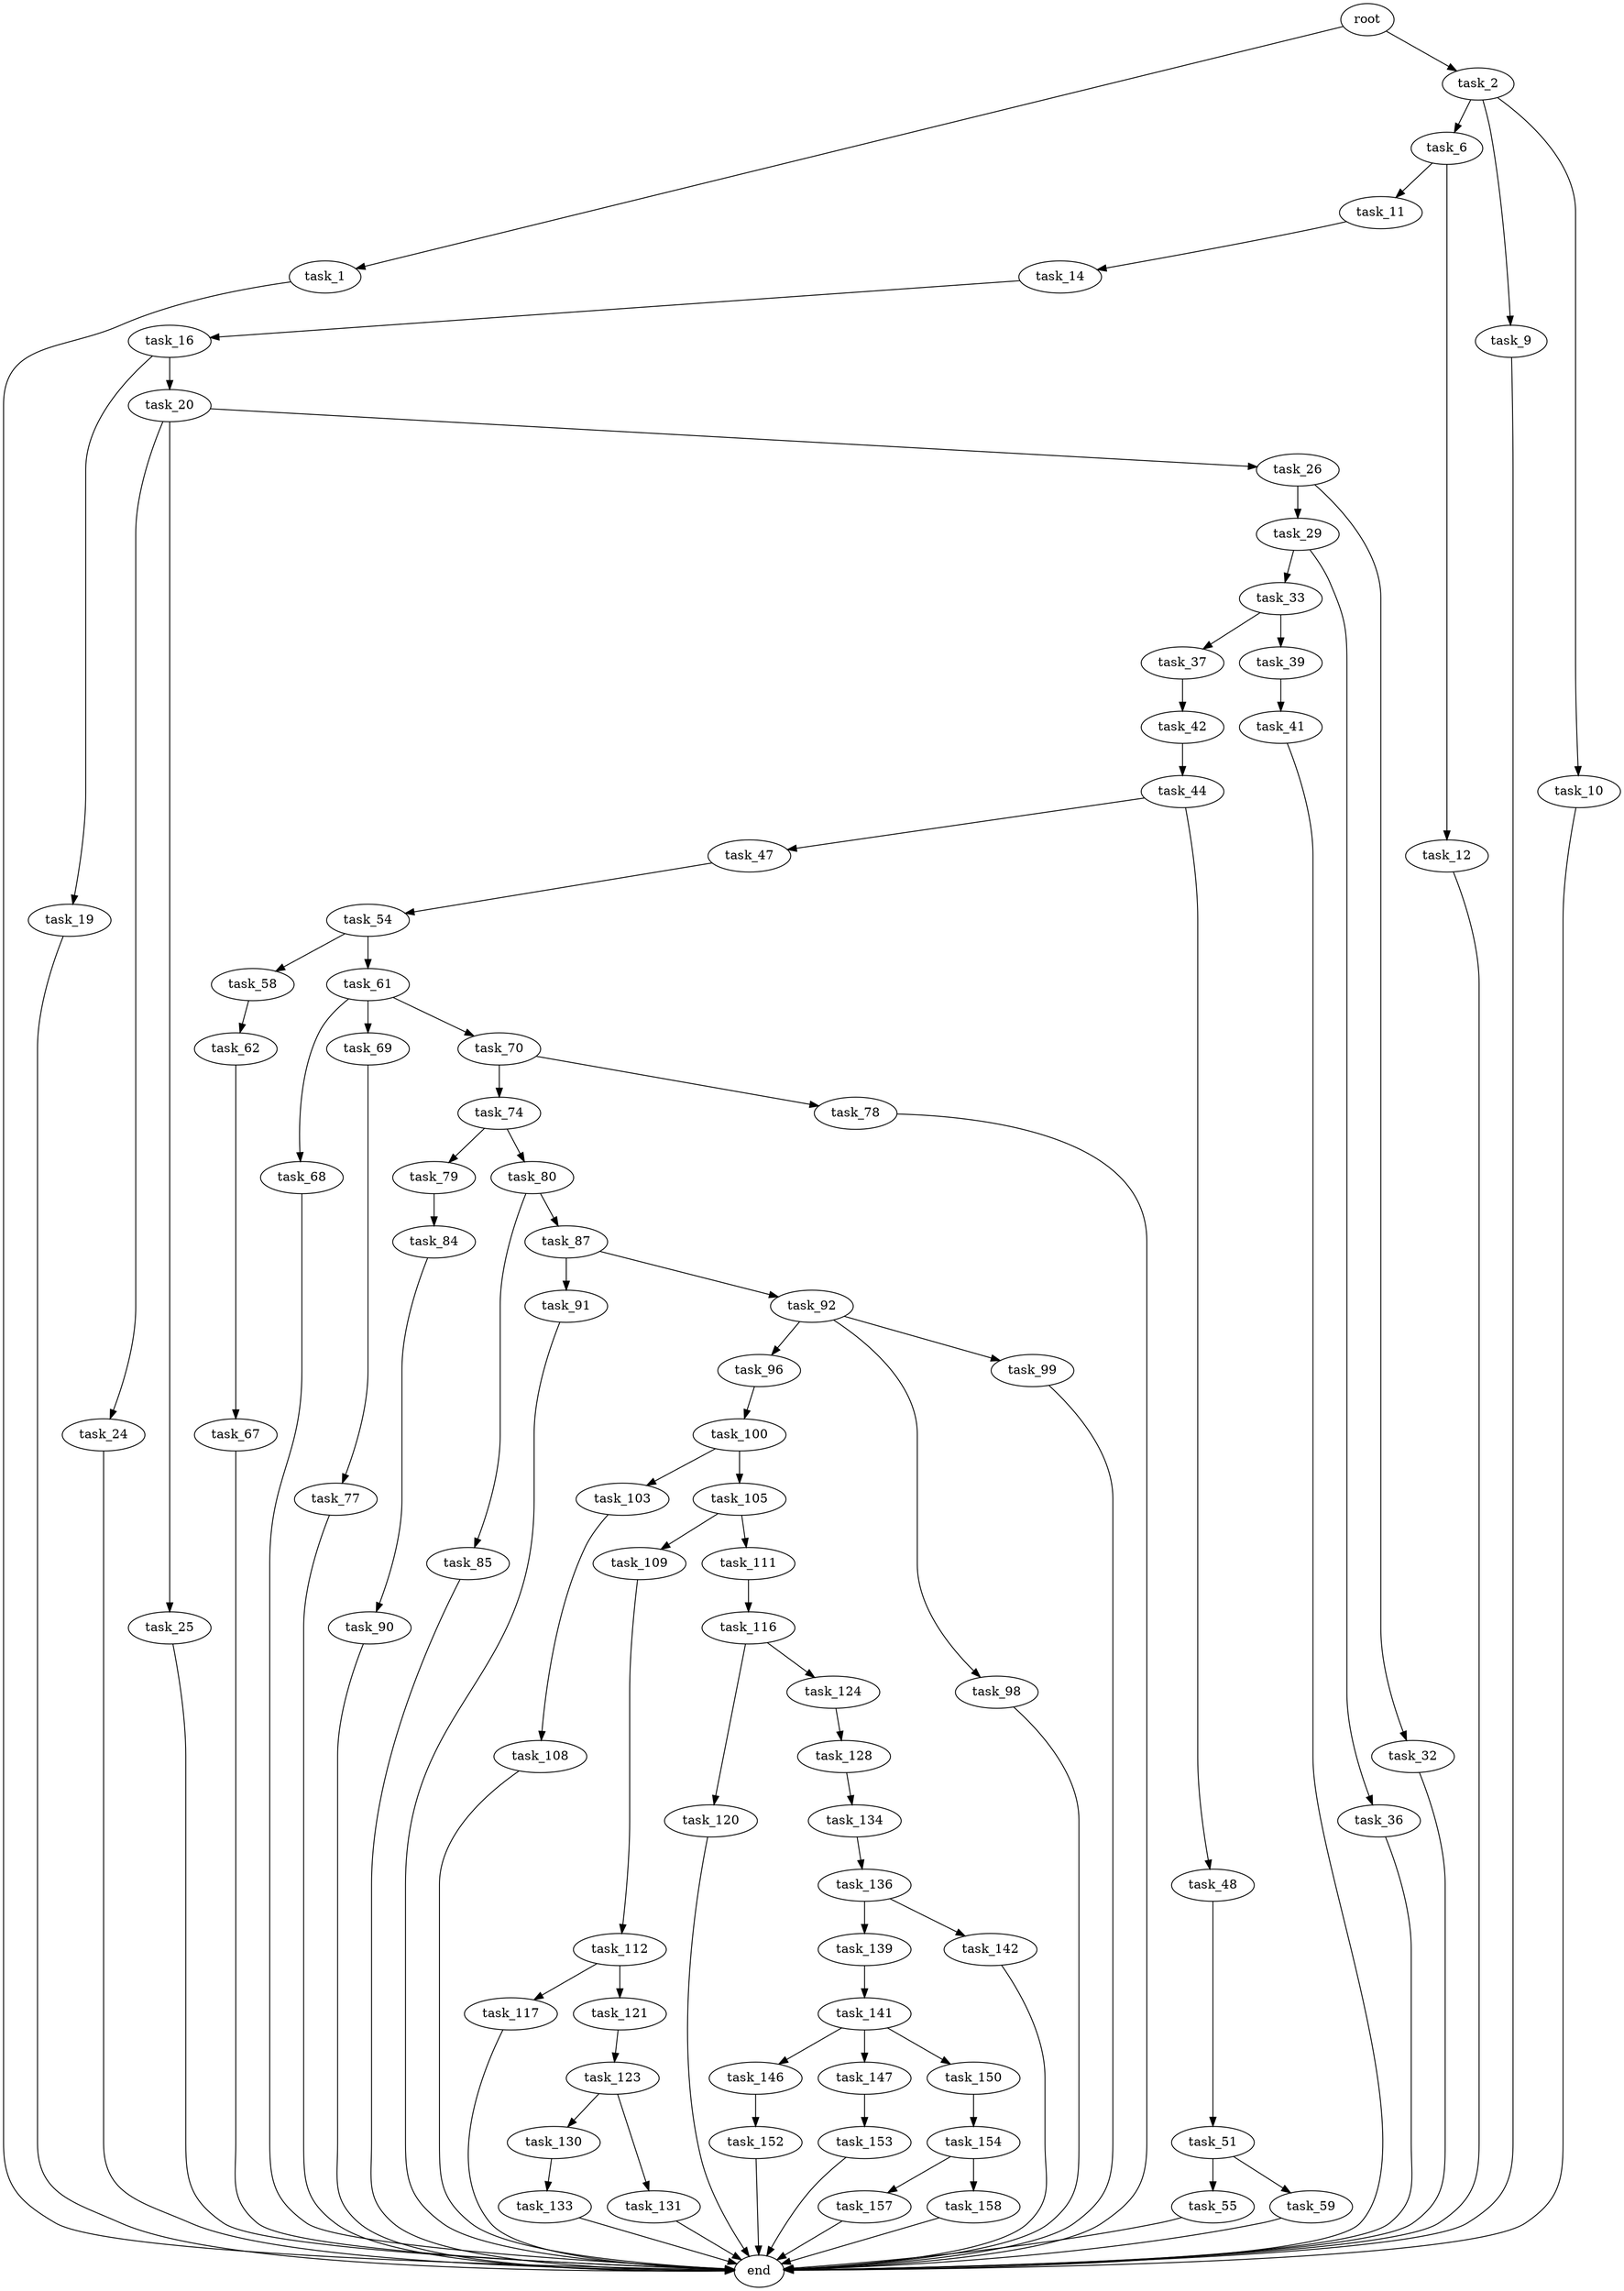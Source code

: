 digraph G {
  root [size="0.000000"];
  task_1 [size="578272507967.000000"];
  task_2 [size="3593321214.000000"];
  task_6 [size="3562124996.000000"];
  task_9 [size="28991029248.000000"];
  task_10 [size="8036945703.000000"];
  task_11 [size="28991029248.000000"];
  task_12 [size="18766979711.000000"];
  task_14 [size="134217728000.000000"];
  task_16 [size="4549698811.000000"];
  task_19 [size="8589934592.000000"];
  task_20 [size="12681370321.000000"];
  task_24 [size="20391258363.000000"];
  task_25 [size="5710366060.000000"];
  task_26 [size="851613957056.000000"];
  task_29 [size="919822683.000000"];
  task_32 [size="8589934592.000000"];
  task_33 [size="782757789696.000000"];
  task_36 [size="85426483997.000000"];
  task_37 [size="153332623937.000000"];
  task_39 [size="21868039366.000000"];
  task_41 [size="27881434654.000000"];
  task_42 [size="68601805745.000000"];
  task_44 [size="191556006438.000000"];
  task_47 [size="8589934592.000000"];
  task_48 [size="76029242706.000000"];
  task_51 [size="7755737062.000000"];
  task_54 [size="60708886690.000000"];
  task_55 [size="782757789696.000000"];
  task_58 [size="1269248590.000000"];
  task_59 [size="32547905929.000000"];
  task_61 [size="1073741824000.000000"];
  task_62 [size="18375529525.000000"];
  task_67 [size="10011140097.000000"];
  task_68 [size="14019154680.000000"];
  task_69 [size="782757789696.000000"];
  task_70 [size="30117378611.000000"];
  task_74 [size="18811232971.000000"];
  task_77 [size="42889219496.000000"];
  task_78 [size="9162691777.000000"];
  task_79 [size="766997526742.000000"];
  task_80 [size="5713188060.000000"];
  task_84 [size="20566449633.000000"];
  task_85 [size="231928233984.000000"];
  task_87 [size="356408826866.000000"];
  task_90 [size="106399100450.000000"];
  task_91 [size="196238010225.000000"];
  task_92 [size="217774646852.000000"];
  task_96 [size="368293445632.000000"];
  task_98 [size="13771367814.000000"];
  task_99 [size="549755813888.000000"];
  task_100 [size="28991029248.000000"];
  task_103 [size="32852679898.000000"];
  task_105 [size="368293445632.000000"];
  task_108 [size="134217728000.000000"];
  task_109 [size="16420951074.000000"];
  task_111 [size="68719476736.000000"];
  task_112 [size="5725353771.000000"];
  task_116 [size="1147145813.000000"];
  task_117 [size="32182879437.000000"];
  task_120 [size="20788904238.000000"];
  task_121 [size="549755813888.000000"];
  task_123 [size="1103184510382.000000"];
  task_124 [size="202815437426.000000"];
  task_128 [size="1118278620.000000"];
  task_130 [size="5952783918.000000"];
  task_131 [size="1073741824000.000000"];
  task_133 [size="19440819560.000000"];
  task_134 [size="107533026733.000000"];
  task_136 [size="5243948887.000000"];
  task_139 [size="2621824052.000000"];
  task_141 [size="11903199115.000000"];
  task_142 [size="122005116193.000000"];
  task_146 [size="1049103709920.000000"];
  task_147 [size="25568456097.000000"];
  task_150 [size="604600023875.000000"];
  task_152 [size="272441561537.000000"];
  task_153 [size="312851980808.000000"];
  task_154 [size="30921807271.000000"];
  task_157 [size="782757789696.000000"];
  task_158 [size="416231942942.000000"];
  end [size="0.000000"];

  root -> task_1 [size="1.000000"];
  root -> task_2 [size="1.000000"];
  task_1 -> end [size="1.000000"];
  task_2 -> task_6 [size="75497472.000000"];
  task_2 -> task_9 [size="75497472.000000"];
  task_2 -> task_10 [size="75497472.000000"];
  task_6 -> task_11 [size="75497472.000000"];
  task_6 -> task_12 [size="75497472.000000"];
  task_9 -> end [size="1.000000"];
  task_10 -> end [size="1.000000"];
  task_11 -> task_14 [size="75497472.000000"];
  task_12 -> end [size="1.000000"];
  task_14 -> task_16 [size="209715200.000000"];
  task_16 -> task_19 [size="411041792.000000"];
  task_16 -> task_20 [size="411041792.000000"];
  task_19 -> end [size="1.000000"];
  task_20 -> task_24 [size="209715200.000000"];
  task_20 -> task_25 [size="209715200.000000"];
  task_20 -> task_26 [size="209715200.000000"];
  task_24 -> end [size="1.000000"];
  task_25 -> end [size="1.000000"];
  task_26 -> task_29 [size="679477248.000000"];
  task_26 -> task_32 [size="679477248.000000"];
  task_29 -> task_33 [size="33554432.000000"];
  task_29 -> task_36 [size="33554432.000000"];
  task_32 -> end [size="1.000000"];
  task_33 -> task_37 [size="679477248.000000"];
  task_33 -> task_39 [size="679477248.000000"];
  task_36 -> end [size="1.000000"];
  task_37 -> task_42 [size="411041792.000000"];
  task_39 -> task_41 [size="536870912.000000"];
  task_41 -> end [size="1.000000"];
  task_42 -> task_44 [size="134217728.000000"];
  task_44 -> task_47 [size="134217728.000000"];
  task_44 -> task_48 [size="134217728.000000"];
  task_47 -> task_54 [size="33554432.000000"];
  task_48 -> task_51 [size="209715200.000000"];
  task_51 -> task_55 [size="33554432.000000"];
  task_51 -> task_59 [size="33554432.000000"];
  task_54 -> task_58 [size="209715200.000000"];
  task_54 -> task_61 [size="209715200.000000"];
  task_55 -> end [size="1.000000"];
  task_58 -> task_62 [size="75497472.000000"];
  task_59 -> end [size="1.000000"];
  task_61 -> task_68 [size="838860800.000000"];
  task_61 -> task_69 [size="838860800.000000"];
  task_61 -> task_70 [size="838860800.000000"];
  task_62 -> task_67 [size="411041792.000000"];
  task_67 -> end [size="1.000000"];
  task_68 -> end [size="1.000000"];
  task_69 -> task_77 [size="679477248.000000"];
  task_70 -> task_74 [size="536870912.000000"];
  task_70 -> task_78 [size="536870912.000000"];
  task_74 -> task_79 [size="301989888.000000"];
  task_74 -> task_80 [size="301989888.000000"];
  task_77 -> end [size="1.000000"];
  task_78 -> end [size="1.000000"];
  task_79 -> task_84 [size="536870912.000000"];
  task_80 -> task_85 [size="301989888.000000"];
  task_80 -> task_87 [size="301989888.000000"];
  task_84 -> task_90 [size="411041792.000000"];
  task_85 -> end [size="1.000000"];
  task_87 -> task_91 [size="679477248.000000"];
  task_87 -> task_92 [size="679477248.000000"];
  task_90 -> end [size="1.000000"];
  task_91 -> end [size="1.000000"];
  task_92 -> task_96 [size="209715200.000000"];
  task_92 -> task_98 [size="209715200.000000"];
  task_92 -> task_99 [size="209715200.000000"];
  task_96 -> task_100 [size="411041792.000000"];
  task_98 -> end [size="1.000000"];
  task_99 -> end [size="1.000000"];
  task_100 -> task_103 [size="75497472.000000"];
  task_100 -> task_105 [size="75497472.000000"];
  task_103 -> task_108 [size="134217728.000000"];
  task_105 -> task_109 [size="411041792.000000"];
  task_105 -> task_111 [size="411041792.000000"];
  task_108 -> end [size="1.000000"];
  task_109 -> task_112 [size="679477248.000000"];
  task_111 -> task_116 [size="134217728.000000"];
  task_112 -> task_117 [size="134217728.000000"];
  task_112 -> task_121 [size="134217728.000000"];
  task_116 -> task_120 [size="75497472.000000"];
  task_116 -> task_124 [size="75497472.000000"];
  task_117 -> end [size="1.000000"];
  task_120 -> end [size="1.000000"];
  task_121 -> task_123 [size="536870912.000000"];
  task_123 -> task_130 [size="838860800.000000"];
  task_123 -> task_131 [size="838860800.000000"];
  task_124 -> task_128 [size="209715200.000000"];
  task_128 -> task_134 [size="75497472.000000"];
  task_130 -> task_133 [size="134217728.000000"];
  task_131 -> end [size="1.000000"];
  task_133 -> end [size="1.000000"];
  task_134 -> task_136 [size="75497472.000000"];
  task_136 -> task_139 [size="134217728.000000"];
  task_136 -> task_142 [size="134217728.000000"];
  task_139 -> task_141 [size="301989888.000000"];
  task_141 -> task_146 [size="411041792.000000"];
  task_141 -> task_147 [size="411041792.000000"];
  task_141 -> task_150 [size="411041792.000000"];
  task_142 -> end [size="1.000000"];
  task_146 -> task_152 [size="679477248.000000"];
  task_147 -> task_153 [size="33554432.000000"];
  task_150 -> task_154 [size="679477248.000000"];
  task_152 -> end [size="1.000000"];
  task_153 -> end [size="1.000000"];
  task_154 -> task_157 [size="134217728.000000"];
  task_154 -> task_158 [size="134217728.000000"];
  task_157 -> end [size="1.000000"];
  task_158 -> end [size="1.000000"];
}

